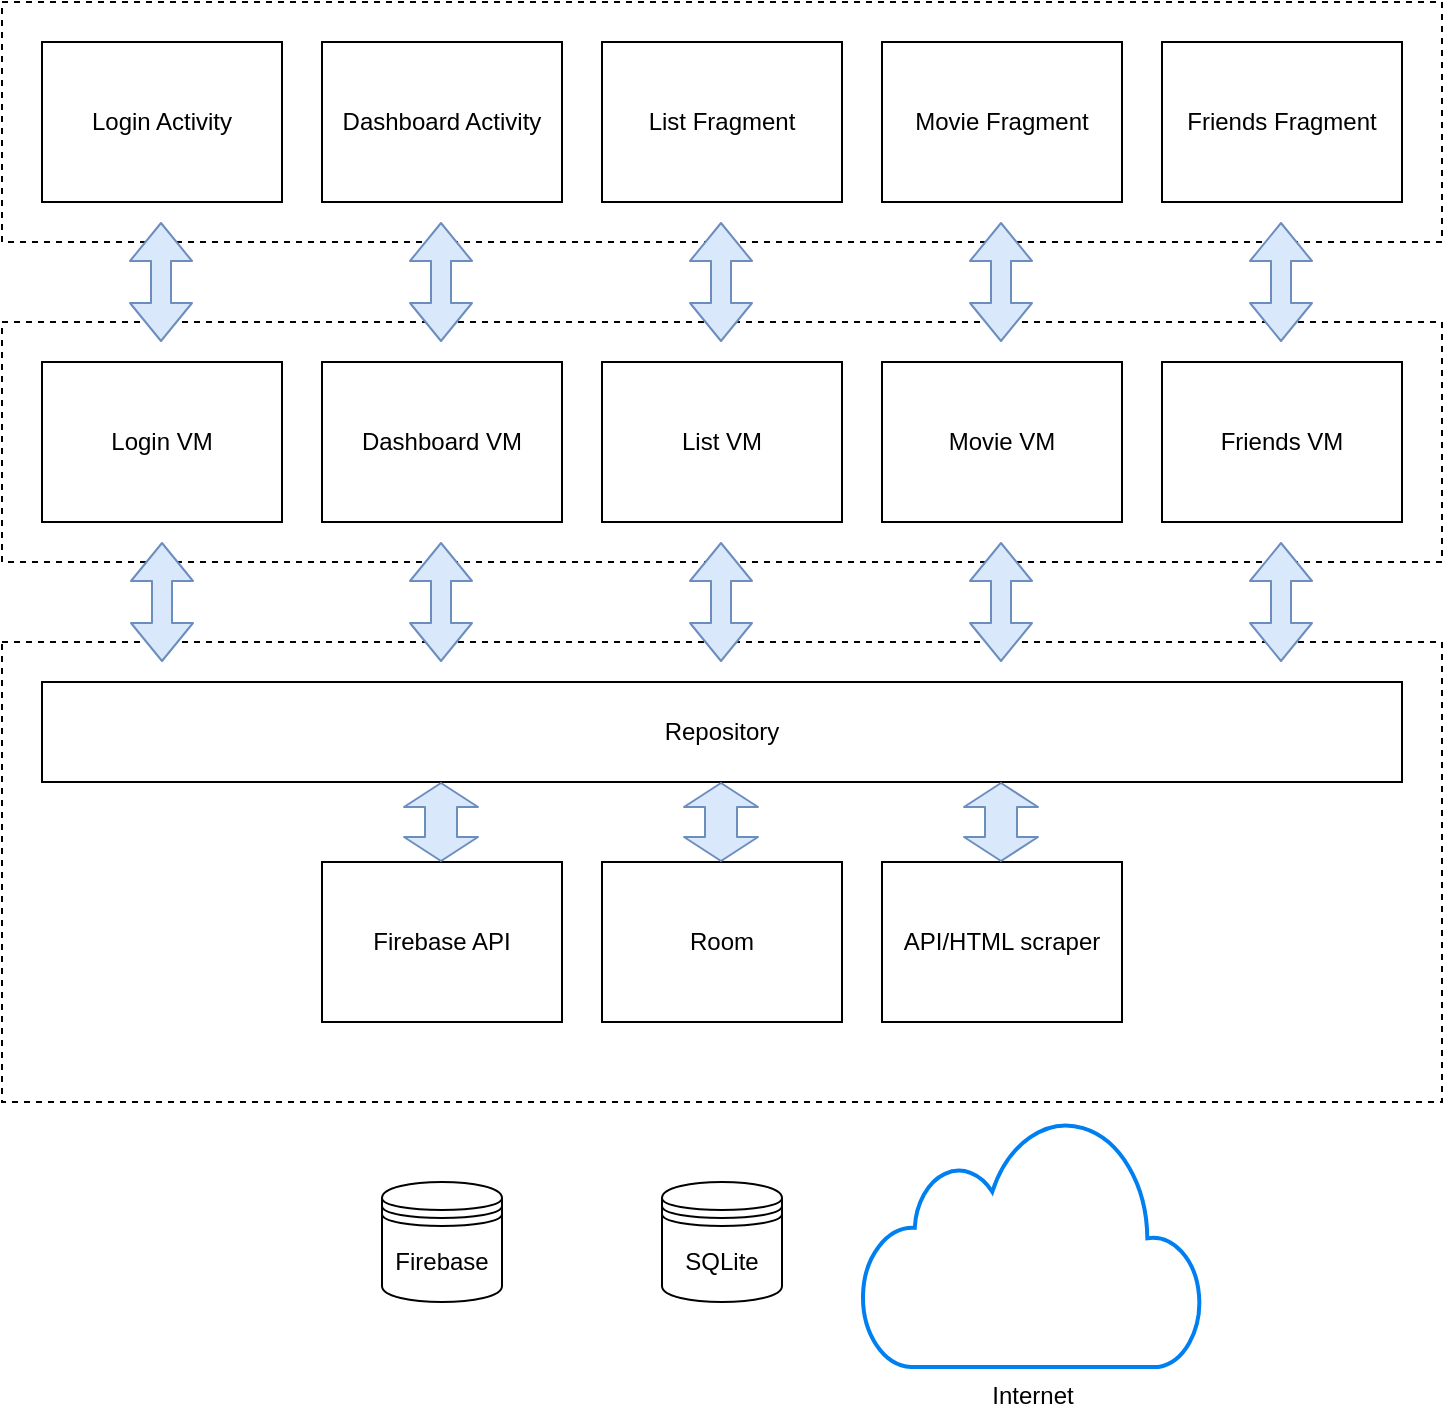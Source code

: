 <mxfile version="13.10.0" type="google"><diagram id="prtHgNgQTEPvFCAcTncT" name="Page-1"><mxGraphModel dx="1422" dy="772" grid="1" gridSize="10" guides="1" tooltips="1" connect="1" arrows="1" fold="1" page="1" pageScale="1" pageWidth="827" pageHeight="1169" math="0" shadow="0"><root><mxCell id="0"/><mxCell id="1" parent="0"/><mxCell id="KX9CGXdiZTysXmjkJeWX-24" value="" style="rounded=0;whiteSpace=wrap;html=1;dashed=1;gradientDirection=east;gradientColor=#FF9747;fillColor=none;" vertex="1" parent="1"><mxGeometry x="40" y="400" width="720" height="230" as="geometry"/></mxCell><mxCell id="KX9CGXdiZTysXmjkJeWX-23" value="" style="rounded=0;whiteSpace=wrap;html=1;dashed=1;gradientDirection=east;gradientColor=#FF9747;fillColor=none;" vertex="1" parent="1"><mxGeometry x="40" y="240" width="720" height="120" as="geometry"/></mxCell><mxCell id="KX9CGXdiZTysXmjkJeWX-1" value="" style="rounded=0;whiteSpace=wrap;html=1;dashed=1;gradientDirection=east;gradientColor=#FF9747;fillColor=none;" vertex="1" parent="1"><mxGeometry x="40" y="80" width="720" height="120" as="geometry"/></mxCell><mxCell id="KX9CGXdiZTysXmjkJeWX-2" value="Friends Fragment" style="rounded=0;whiteSpace=wrap;html=1;fillColor=#FFFFFF;" vertex="1" parent="1"><mxGeometry x="620" y="100" width="120" height="80" as="geometry"/></mxCell><mxCell id="KX9CGXdiZTysXmjkJeWX-3" value="Movie Fragment" style="rounded=0;whiteSpace=wrap;html=1;fillColor=#FFFFFF;" vertex="1" parent="1"><mxGeometry x="480" y="100" width="120" height="80" as="geometry"/></mxCell><mxCell id="KX9CGXdiZTysXmjkJeWX-4" value="List Fragment" style="rounded=0;whiteSpace=wrap;html=1;fillColor=#FFFFFF;" vertex="1" parent="1"><mxGeometry x="340" y="100" width="120" height="80" as="geometry"/></mxCell><mxCell id="KX9CGXdiZTysXmjkJeWX-5" value="Dashboard Activity&lt;span style=&quot;color: rgba(0 , 0 , 0 , 0) ; font-family: monospace ; font-size: 0px&quot;&gt;%3CmxGraphModel%3E%3Croot%3E%3CmxCell%20id%3D%220%22%2F%3E%3CmxCell%20id%3D%221%22%20parent%3D%220%22%2F%3E%3CmxCell%20id%3D%222%22%20value%3D%22%22%20style%3D%22rounded%3D0%3BwhiteSpace%3Dwrap%3Bhtml%3D1%3BfillColor%3D%23FFFFFF%3B%22%20vertex%3D%221%22%20parent%3D%221%22%3E%3CmxGeometry%20x%3D%22620%22%20y%3D%22100%22%20width%3D%22120%22%20height%3D%2280%22%20as%3D%22geometry%22%2F%3E%3C%2FmxCell%3E%3C%2Froot%3E%3C%2FmxGraphModel%3E&lt;/span&gt;" style="rounded=0;whiteSpace=wrap;html=1;fillColor=#FFFFFF;" vertex="1" parent="1"><mxGeometry x="200" y="100" width="120" height="80" as="geometry"/></mxCell><mxCell id="KX9CGXdiZTysXmjkJeWX-6" value="Login Activity" style="rounded=0;whiteSpace=wrap;html=1;fillColor=#FFFFFF;" vertex="1" parent="1"><mxGeometry x="60" y="100" width="120" height="80" as="geometry"/></mxCell><mxCell id="KX9CGXdiZTysXmjkJeWX-13" value="Login VM" style="rounded=0;whiteSpace=wrap;html=1;fillColor=#FFFFFF;" vertex="1" parent="1"><mxGeometry x="60" y="260" width="120" height="80" as="geometry"/></mxCell><mxCell id="KX9CGXdiZTysXmjkJeWX-14" value="Dashboard VM" style="rounded=0;whiteSpace=wrap;html=1;fillColor=#FFFFFF;" vertex="1" parent="1"><mxGeometry x="200" y="260" width="120" height="80" as="geometry"/></mxCell><mxCell id="KX9CGXdiZTysXmjkJeWX-15" value="List VM" style="rounded=0;whiteSpace=wrap;html=1;fillColor=#FFFFFF;" vertex="1" parent="1"><mxGeometry x="340" y="260" width="120" height="80" as="geometry"/></mxCell><mxCell id="KX9CGXdiZTysXmjkJeWX-16" value="Movie VM" style="rounded=0;whiteSpace=wrap;html=1;fillColor=#FFFFFF;" vertex="1" parent="1"><mxGeometry x="480" y="260" width="120" height="80" as="geometry"/></mxCell><mxCell id="KX9CGXdiZTysXmjkJeWX-17" value="Friends VM" style="rounded=0;whiteSpace=wrap;html=1;fillColor=#FFFFFF;" vertex="1" parent="1"><mxGeometry x="620" y="260" width="120" height="80" as="geometry"/></mxCell><mxCell id="KX9CGXdiZTysXmjkJeWX-18" value="Repository" style="rounded=0;whiteSpace=wrap;html=1;fillColor=#FFFFFF;" vertex="1" parent="1"><mxGeometry x="60" y="420" width="680" height="50" as="geometry"/></mxCell><mxCell id="KX9CGXdiZTysXmjkJeWX-19" value="API/HTML scraper" style="rounded=0;whiteSpace=wrap;html=1;fillColor=#FFFFFF;" vertex="1" parent="1"><mxGeometry x="480" y="510" width="120" height="80" as="geometry"/></mxCell><mxCell id="KX9CGXdiZTysXmjkJeWX-20" style="edgeStyle=orthogonalEdgeStyle;rounded=0;orthogonalLoop=1;jettySize=auto;html=1;exitX=0.5;exitY=1;exitDx=0;exitDy=0;" edge="1" parent="1" source="KX9CGXdiZTysXmjkJeWX-19" target="KX9CGXdiZTysXmjkJeWX-19"><mxGeometry relative="1" as="geometry"/></mxCell><mxCell id="KX9CGXdiZTysXmjkJeWX-21" value="Room" style="rounded=0;whiteSpace=wrap;html=1;fillColor=#FFFFFF;" vertex="1" parent="1"><mxGeometry x="340" y="510" width="120" height="80" as="geometry"/></mxCell><mxCell id="KX9CGXdiZTysXmjkJeWX-22" value="Firebase API" style="rounded=0;whiteSpace=wrap;html=1;fillColor=#FFFFFF;" vertex="1" parent="1"><mxGeometry x="200" y="510" width="120" height="80" as="geometry"/></mxCell><mxCell id="KX9CGXdiZTysXmjkJeWX-11" value="" style="shape=flexArrow;endArrow=classic;startArrow=classic;html=1;fillColor=#dae8fc;strokeColor=#6c8ebf;" edge="1" parent="1"><mxGeometry width="50" height="50" relative="1" as="geometry"><mxPoint x="539.5" y="250" as="sourcePoint"/><mxPoint x="539.5" y="190" as="targetPoint"/></mxGeometry></mxCell><mxCell id="KX9CGXdiZTysXmjkJeWX-12" value="" style="shape=flexArrow;endArrow=classic;startArrow=classic;html=1;fillColor=#dae8fc;strokeColor=#6c8ebf;" edge="1" parent="1"><mxGeometry width="50" height="50" relative="1" as="geometry"><mxPoint x="679.5" y="250" as="sourcePoint"/><mxPoint x="679.5" y="190" as="targetPoint"/></mxGeometry></mxCell><mxCell id="KX9CGXdiZTysXmjkJeWX-10" value="" style="shape=flexArrow;endArrow=classic;startArrow=classic;html=1;fillColor=#dae8fc;strokeColor=#6c8ebf;" edge="1" parent="1"><mxGeometry width="50" height="50" relative="1" as="geometry"><mxPoint x="399.5" y="250" as="sourcePoint"/><mxPoint x="399.5" y="190" as="targetPoint"/></mxGeometry></mxCell><mxCell id="KX9CGXdiZTysXmjkJeWX-9" value="" style="shape=flexArrow;endArrow=classic;startArrow=classic;html=1;fillColor=#dae8fc;strokeColor=#6c8ebf;" edge="1" parent="1"><mxGeometry width="50" height="50" relative="1" as="geometry"><mxPoint x="259.5" y="250" as="sourcePoint"/><mxPoint x="259.5" y="190" as="targetPoint"/></mxGeometry></mxCell><mxCell id="KX9CGXdiZTysXmjkJeWX-7" value="" style="shape=flexArrow;endArrow=classic;startArrow=classic;html=1;fillColor=#dae8fc;strokeColor=#6c8ebf;" edge="1" parent="1"><mxGeometry width="50" height="50" relative="1" as="geometry"><mxPoint x="119.5" y="250" as="sourcePoint"/><mxPoint x="119.5" y="190" as="targetPoint"/></mxGeometry></mxCell><mxCell id="KX9CGXdiZTysXmjkJeWX-27" value="" style="shape=flexArrow;endArrow=classic;startArrow=classic;html=1;fillColor=#dae8fc;strokeColor=#6c8ebf;" edge="1" parent="1"><mxGeometry width="50" height="50" relative="1" as="geometry"><mxPoint x="120" y="410" as="sourcePoint"/><mxPoint x="120" y="350" as="targetPoint"/></mxGeometry></mxCell><mxCell id="KX9CGXdiZTysXmjkJeWX-28" value="" style="shape=flexArrow;endArrow=classic;startArrow=classic;html=1;fillColor=#dae8fc;strokeColor=#6c8ebf;" edge="1" parent="1"><mxGeometry width="50" height="50" relative="1" as="geometry"><mxPoint x="259.5" y="410" as="sourcePoint"/><mxPoint x="259.5" y="350" as="targetPoint"/></mxGeometry></mxCell><mxCell id="KX9CGXdiZTysXmjkJeWX-29" value="" style="shape=flexArrow;endArrow=classic;startArrow=classic;html=1;fillColor=#dae8fc;strokeColor=#6c8ebf;" edge="1" parent="1"><mxGeometry width="50" height="50" relative="1" as="geometry"><mxPoint x="399.5" y="410" as="sourcePoint"/><mxPoint x="399.5" y="350" as="targetPoint"/></mxGeometry></mxCell><mxCell id="KX9CGXdiZTysXmjkJeWX-30" value="" style="shape=flexArrow;endArrow=classic;startArrow=classic;html=1;fillColor=#dae8fc;strokeColor=#6c8ebf;" edge="1" parent="1"><mxGeometry width="50" height="50" relative="1" as="geometry"><mxPoint x="539.5" y="410" as="sourcePoint"/><mxPoint x="539.5" y="350" as="targetPoint"/></mxGeometry></mxCell><mxCell id="KX9CGXdiZTysXmjkJeWX-31" value="" style="shape=flexArrow;endArrow=classic;startArrow=classic;html=1;fillColor=#dae8fc;strokeColor=#6c8ebf;" edge="1" parent="1"><mxGeometry width="50" height="50" relative="1" as="geometry"><mxPoint x="679.5" y="410" as="sourcePoint"/><mxPoint x="679.5" y="350" as="targetPoint"/></mxGeometry></mxCell><mxCell id="KX9CGXdiZTysXmjkJeWX-32" value="" style="shape=flexArrow;endArrow=classic;startArrow=classic;html=1;fillColor=#dae8fc;strokeColor=#6c8ebf;width=16;startSize=3.67;endSize=3.67;" edge="1" parent="1"><mxGeometry width="50" height="50" relative="1" as="geometry"><mxPoint x="259.5" y="510" as="sourcePoint"/><mxPoint x="259.5" y="470" as="targetPoint"/></mxGeometry></mxCell><mxCell id="KX9CGXdiZTysXmjkJeWX-33" value="" style="shape=flexArrow;endArrow=classic;startArrow=classic;html=1;fillColor=#dae8fc;strokeColor=#6c8ebf;width=16;startSize=3.67;endSize=3.67;" edge="1" parent="1"><mxGeometry width="50" height="50" relative="1" as="geometry"><mxPoint x="399.5" y="510" as="sourcePoint"/><mxPoint x="399.5" y="470" as="targetPoint"/></mxGeometry></mxCell><mxCell id="KX9CGXdiZTysXmjkJeWX-34" value="" style="shape=flexArrow;endArrow=classic;startArrow=classic;html=1;fillColor=#dae8fc;strokeColor=#6c8ebf;width=16;startSize=3.67;endSize=3.67;" edge="1" parent="1"><mxGeometry width="50" height="50" relative="1" as="geometry"><mxPoint x="539.5" y="510" as="sourcePoint"/><mxPoint x="539.5" y="470" as="targetPoint"/></mxGeometry></mxCell><mxCell id="KX9CGXdiZTysXmjkJeWX-35" value="SQLite" style="shape=datastore;whiteSpace=wrap;html=1;fillColor=#FFFFFF;gradientColor=none;" vertex="1" parent="1"><mxGeometry x="370" y="670" width="60" height="60" as="geometry"/></mxCell><mxCell id="KX9CGXdiZTysXmjkJeWX-36" value="Firebase" style="shape=datastore;whiteSpace=wrap;html=1;fillColor=#FFFFFF;gradientColor=none;" vertex="1" parent="1"><mxGeometry x="230" y="670" width="60" height="60" as="geometry"/></mxCell><mxCell id="KX9CGXdiZTysXmjkJeWX-38" value="Internet" style="html=1;verticalLabelPosition=bottom;align=center;labelBackgroundColor=#ffffff;verticalAlign=top;strokeWidth=2;strokeColor=#0080F0;shadow=0;dashed=0;shape=mxgraph.ios7.icons.cloud;fillColor=#FFFFFF;gradientColor=none;" vertex="1" parent="1"><mxGeometry x="470" y="637.5" width="170" height="125" as="geometry"/></mxCell></root></mxGraphModel></diagram></mxfile>